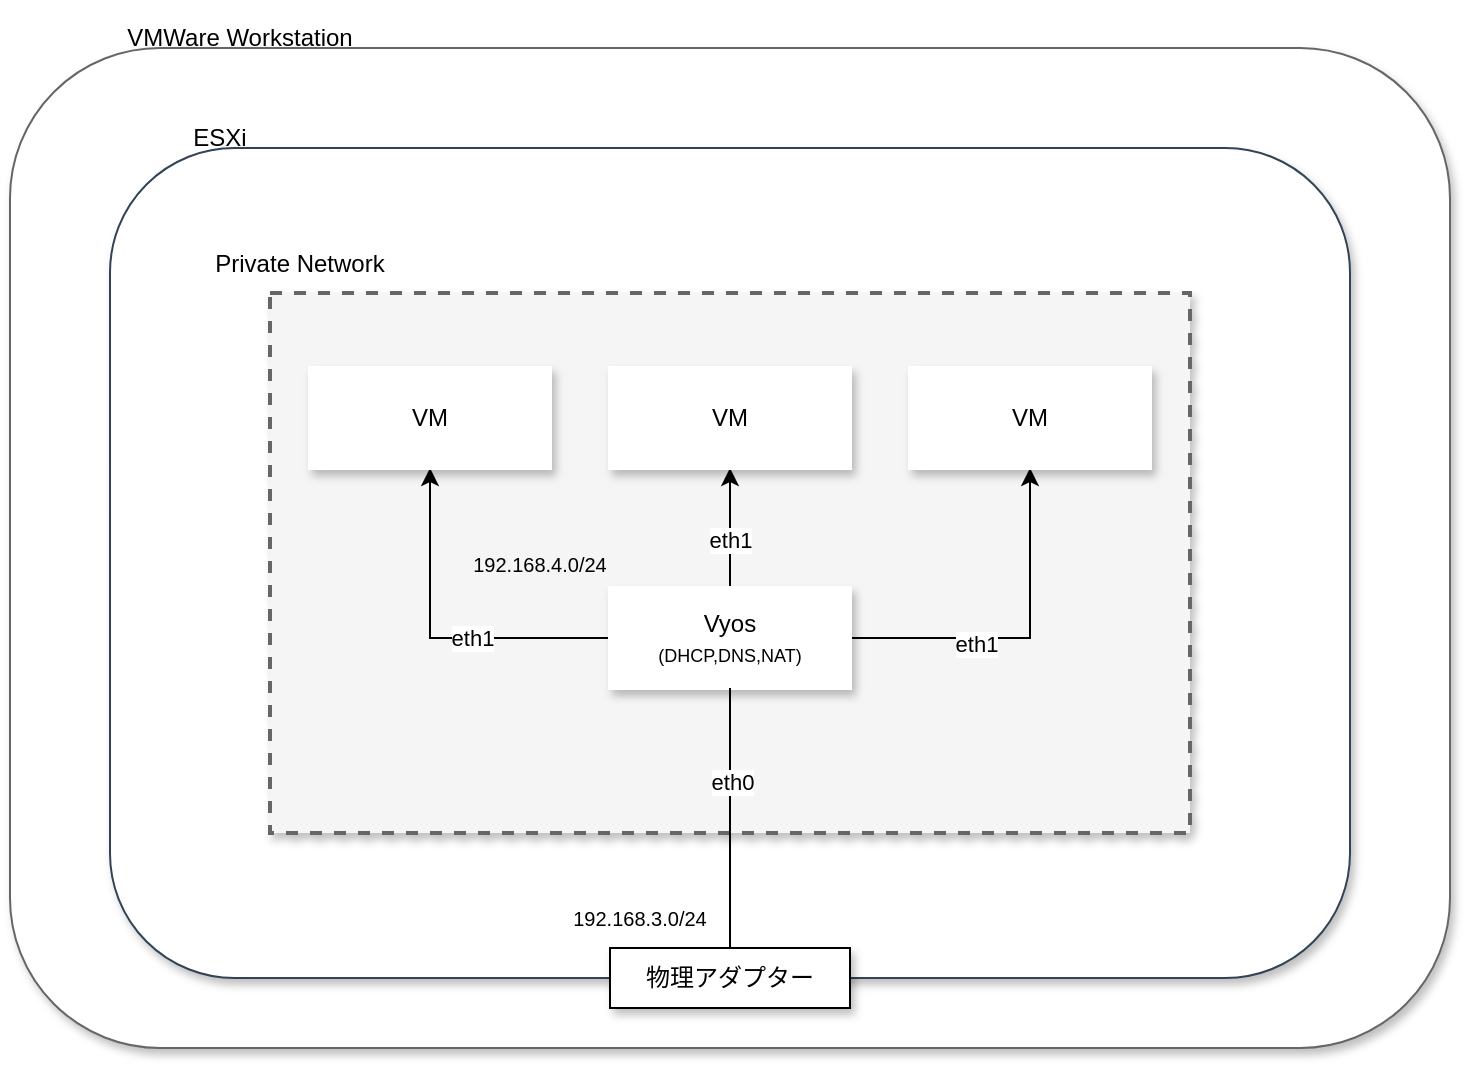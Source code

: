 <mxfile version="17.1.3" type="device"><diagram id="yvsQn8GkJ8Fg3H4NHknk" name="Page-1"><mxGraphModel dx="1685" dy="937" grid="1" gridSize="10" guides="1" tooltips="1" connect="1" arrows="1" fold="1" page="1" pageScale="1" pageWidth="827" pageHeight="1169" math="0" shadow="0"><root><mxCell id="0"/><mxCell id="1" parent="0"/><mxCell id="4d_KhmtdLOKoMWQMulXu-2" value="" style="rounded=1;whiteSpace=wrap;html=1;fillColor=#FFFFFF;fontColor=#333333;strokeColor=#666666;shadow=1;" vertex="1" parent="1"><mxGeometry x="20" y="120" width="720" height="500" as="geometry"/></mxCell><mxCell id="4d_KhmtdLOKoMWQMulXu-5" value="VMWare Workstation" style="text;html=1;strokeColor=none;fillColor=none;align=center;verticalAlign=middle;whiteSpace=wrap;rounded=0;shadow=1;glass=0;labelBackgroundColor=none;labelBorderColor=none;fontColor=#000000;" vertex="1" parent="1"><mxGeometry x="50" y="100" width="170" height="30" as="geometry"/></mxCell><mxCell id="4d_KhmtdLOKoMWQMulXu-6" value="" style="rounded=1;whiteSpace=wrap;html=1;fillColor=#FFFFFF;fontColor=#ffffff;strokeColor=#314354;shadow=1;" vertex="1" parent="1"><mxGeometry x="70" y="170" width="620" height="415" as="geometry"/></mxCell><mxCell id="4d_KhmtdLOKoMWQMulXu-7" value="ESXi" style="text;html=1;strokeColor=none;fillColor=none;align=center;verticalAlign=middle;whiteSpace=wrap;rounded=0;shadow=1;glass=0;labelBackgroundColor=none;labelBorderColor=none;fontColor=#000000;" vertex="1" parent="1"><mxGeometry x="40" y="150" width="170" height="30" as="geometry"/></mxCell><mxCell id="4d_KhmtdLOKoMWQMulXu-8" value="" style="rounded=0;whiteSpace=wrap;html=1;shadow=1;glass=0;labelBackgroundColor=none;labelBorderColor=none;fontColor=#333333;dashed=1;strokeWidth=2;strokeColor=#666666;fillColor=#f5f5f5;" vertex="1" parent="1"><mxGeometry x="150" y="242.5" width="460" height="270" as="geometry"/></mxCell><mxCell id="4d_KhmtdLOKoMWQMulXu-9" value="Private Network" style="text;html=1;strokeColor=none;fillColor=none;align=center;verticalAlign=middle;whiteSpace=wrap;rounded=0;shadow=1;glass=0;labelBackgroundColor=none;labelBorderColor=none;fontColor=#000000;" vertex="1" parent="1"><mxGeometry x="80" y="212.5" width="170" height="30" as="geometry"/></mxCell><mxCell id="4d_KhmtdLOKoMWQMulXu-16" style="edgeStyle=orthogonalEdgeStyle;rounded=0;orthogonalLoop=1;jettySize=auto;html=1;entryX=0.5;entryY=1;entryDx=0;entryDy=0;fontColor=#000000;" edge="1" parent="1" source="4d_KhmtdLOKoMWQMulXu-10" target="4d_KhmtdLOKoMWQMulXu-12"><mxGeometry relative="1" as="geometry"/></mxCell><mxCell id="4d_KhmtdLOKoMWQMulXu-22" value="eth1" style="edgeLabel;html=1;align=center;verticalAlign=middle;resizable=0;points=[];fontColor=#000000;" vertex="1" connectable="0" parent="4d_KhmtdLOKoMWQMulXu-16"><mxGeometry x="-0.208" relative="1" as="geometry"><mxPoint as="offset"/></mxGeometry></mxCell><mxCell id="4d_KhmtdLOKoMWQMulXu-17" style="edgeStyle=orthogonalEdgeStyle;rounded=0;orthogonalLoop=1;jettySize=auto;html=1;entryX=0.5;entryY=1;entryDx=0;entryDy=0;fontColor=#000000;" edge="1" parent="1" source="4d_KhmtdLOKoMWQMulXu-10" target="4d_KhmtdLOKoMWQMulXu-13"><mxGeometry relative="1" as="geometry"/></mxCell><mxCell id="4d_KhmtdLOKoMWQMulXu-25" value="eth1" style="edgeLabel;html=1;align=center;verticalAlign=middle;resizable=0;points=[];fontColor=#000000;" vertex="1" connectable="0" parent="4d_KhmtdLOKoMWQMulXu-17"><mxGeometry x="-0.176" relative="1" as="geometry"><mxPoint as="offset"/></mxGeometry></mxCell><mxCell id="4d_KhmtdLOKoMWQMulXu-18" style="edgeStyle=orthogonalEdgeStyle;rounded=0;orthogonalLoop=1;jettySize=auto;html=1;entryX=0.5;entryY=1;entryDx=0;entryDy=0;fontColor=#000000;" edge="1" parent="1" source="4d_KhmtdLOKoMWQMulXu-10" target="4d_KhmtdLOKoMWQMulXu-14"><mxGeometry relative="1" as="geometry"/></mxCell><mxCell id="4d_KhmtdLOKoMWQMulXu-24" value="eth1" style="edgeLabel;html=1;align=center;verticalAlign=middle;resizable=0;points=[];fontColor=#000000;" vertex="1" connectable="0" parent="4d_KhmtdLOKoMWQMulXu-18"><mxGeometry x="-0.284" y="-3" relative="1" as="geometry"><mxPoint as="offset"/></mxGeometry></mxCell><mxCell id="4d_KhmtdLOKoMWQMulXu-10" value="Vyos&lt;br&gt;&lt;font style=&quot;font-size: 9px&quot;&gt;(DHCP,DNS,NAT)&lt;/font&gt;" style="rounded=0;whiteSpace=wrap;html=1;shadow=1;glass=0;labelBackgroundColor=none;labelBorderColor=none;fontColor=#000000;strokeColor=#FFFFFF;strokeWidth=2;fillColor=#FFFFFF;" vertex="1" parent="1"><mxGeometry x="320" y="390" width="120" height="50" as="geometry"/></mxCell><mxCell id="4d_KhmtdLOKoMWQMulXu-11" value="物理アダプター" style="rounded=0;whiteSpace=wrap;html=1;shadow=1;glass=0;labelBackgroundColor=none;labelBorderColor=none;fontColor=#000000;strokeColor=#000000;strokeWidth=1;fillColor=#FFFFFF;" vertex="1" parent="1"><mxGeometry x="320" y="570" width="120" height="30" as="geometry"/></mxCell><mxCell id="4d_KhmtdLOKoMWQMulXu-12" value="VM" style="rounded=0;whiteSpace=wrap;html=1;shadow=1;glass=0;labelBackgroundColor=none;labelBorderColor=none;fontColor=#000000;strokeColor=#FFFFFF;strokeWidth=2;fillColor=#FFFFFF;" vertex="1" parent="1"><mxGeometry x="170" y="280" width="120" height="50" as="geometry"/></mxCell><mxCell id="4d_KhmtdLOKoMWQMulXu-13" value="VM" style="rounded=0;whiteSpace=wrap;html=1;shadow=1;glass=0;labelBackgroundColor=none;labelBorderColor=none;fontColor=#000000;strokeColor=#FFFFFF;strokeWidth=2;fillColor=#FFFFFF;" vertex="1" parent="1"><mxGeometry x="320" y="280" width="120" height="50" as="geometry"/></mxCell><mxCell id="4d_KhmtdLOKoMWQMulXu-14" value="VM" style="rounded=0;whiteSpace=wrap;html=1;shadow=1;glass=0;labelBackgroundColor=none;labelBorderColor=none;fontColor=#000000;strokeColor=#FFFFFF;strokeWidth=2;fillColor=#FFFFFF;" vertex="1" parent="1"><mxGeometry x="470" y="280" width="120" height="50" as="geometry"/></mxCell><mxCell id="4d_KhmtdLOKoMWQMulXu-15" value="" style="endArrow=none;html=1;rounded=0;fontColor=#000000;entryX=0.5;entryY=1;entryDx=0;entryDy=0;exitX=0.5;exitY=0.964;exitDx=0;exitDy=0;exitPerimeter=0;" edge="1" parent="1" source="4d_KhmtdLOKoMWQMulXu-6" target="4d_KhmtdLOKoMWQMulXu-10"><mxGeometry width="50" height="50" relative="1" as="geometry"><mxPoint x="360" y="580" as="sourcePoint"/><mxPoint x="410" y="530" as="targetPoint"/></mxGeometry></mxCell><mxCell id="4d_KhmtdLOKoMWQMulXu-21" value="eth0" style="edgeLabel;html=1;align=center;verticalAlign=middle;resizable=0;points=[];fontColor=#000000;" vertex="1" connectable="0" parent="4d_KhmtdLOKoMWQMulXu-15"><mxGeometry x="0.282" y="-1" relative="1" as="geometry"><mxPoint as="offset"/></mxGeometry></mxCell><mxCell id="4d_KhmtdLOKoMWQMulXu-26" value="&lt;font style=&quot;font-size: 10px&quot;&gt;192.168.4.0/24&lt;/font&gt;" style="text;html=1;strokeColor=none;fillColor=none;align=center;verticalAlign=middle;whiteSpace=wrap;rounded=0;shadow=1;glass=0;labelBackgroundColor=none;labelBorderColor=none;fontColor=#000000;" vertex="1" parent="1"><mxGeometry x="200" y="362.5" width="170" height="30" as="geometry"/></mxCell><mxCell id="4d_KhmtdLOKoMWQMulXu-27" value="&lt;font style=&quot;font-size: 10px&quot;&gt;192.168.3.0/24&lt;/font&gt;" style="text;html=1;strokeColor=none;fillColor=none;align=center;verticalAlign=middle;whiteSpace=wrap;rounded=0;shadow=1;glass=0;labelBackgroundColor=none;labelBorderColor=none;fontColor=#000000;" vertex="1" parent="1"><mxGeometry x="250" y="540" width="170" height="30" as="geometry"/></mxCell></root></mxGraphModel></diagram></mxfile>